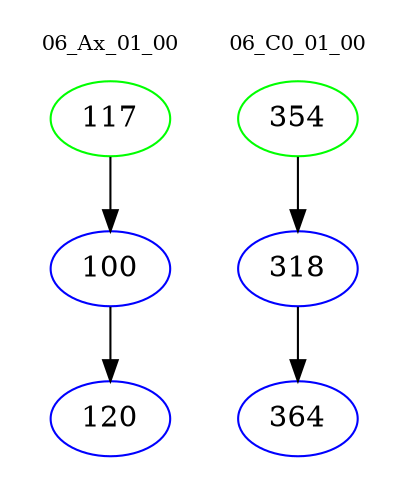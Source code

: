 digraph{
subgraph cluster_0 {
color = white
label = "06_Ax_01_00";
fontsize=10;
T0_117 [label="117", color="green"]
T0_117 -> T0_100 [color="black"]
T0_100 [label="100", color="blue"]
T0_100 -> T0_120 [color="black"]
T0_120 [label="120", color="blue"]
}
subgraph cluster_1 {
color = white
label = "06_C0_01_00";
fontsize=10;
T1_354 [label="354", color="green"]
T1_354 -> T1_318 [color="black"]
T1_318 [label="318", color="blue"]
T1_318 -> T1_364 [color="black"]
T1_364 [label="364", color="blue"]
}
}
